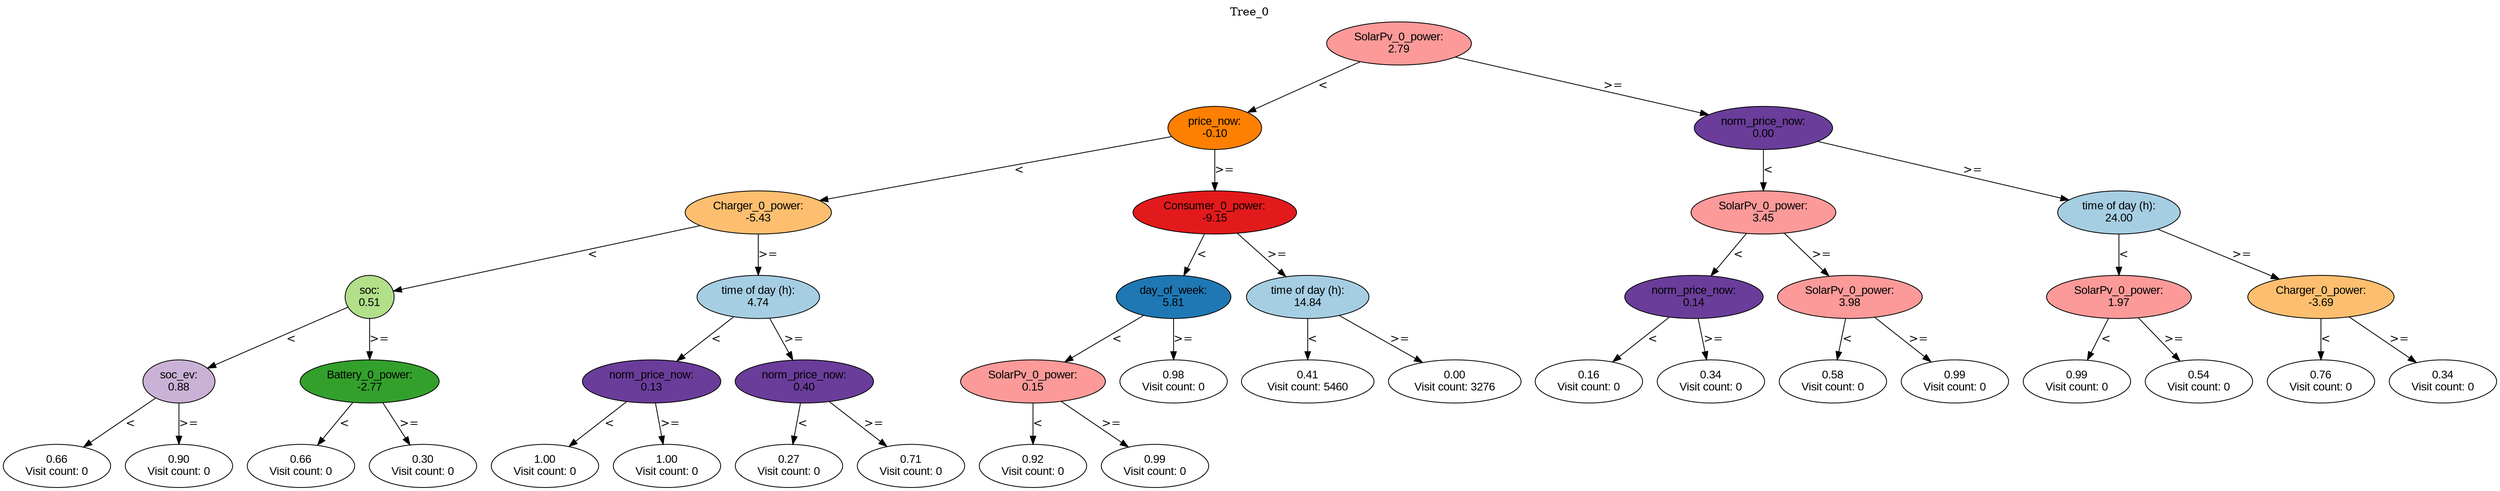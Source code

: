 digraph BST {
    node [fontname="Arial" style=filled colorscheme=paired12];
    0 [ label = "SolarPv_0_power:
2.79" fillcolor=5];
    1 [ label = "price_now:
-0.10" fillcolor=8];
    2 [ label = "Charger_0_power:
-5.43" fillcolor=7];
    3 [ label = "soc:
0.51" fillcolor=3];
    4 [ label = "soc_ev:
0.88" fillcolor=9];
    5 [ label = "0.66
Visit count: 0" fillcolor=white];
    6 [ label = "0.90
Visit count: 0" fillcolor=white];
    7 [ label = "Battery_0_power:
-2.77" fillcolor=4];
    8 [ label = "0.66
Visit count: 0" fillcolor=white];
    9 [ label = "0.30
Visit count: 0" fillcolor=white];
    10 [ label = "time of day (h):
4.74" fillcolor=1];
    11 [ label = "norm_price_now:
0.13" fillcolor=10];
    12 [ label = "1.00
Visit count: 0" fillcolor=white];
    13 [ label = "1.00
Visit count: 0" fillcolor=white];
    14 [ label = "norm_price_now:
0.40" fillcolor=10];
    15 [ label = "0.27
Visit count: 0" fillcolor=white];
    16 [ label = "0.71
Visit count: 0" fillcolor=white];
    17 [ label = "Consumer_0_power:
-9.15" fillcolor=6];
    18 [ label = "day_of_week:
5.81" fillcolor=2];
    19 [ label = "SolarPv_0_power:
0.15" fillcolor=5];
    20 [ label = "0.92
Visit count: 0" fillcolor=white];
    21 [ label = "0.99
Visit count: 0" fillcolor=white];
    22 [ label = "0.98
Visit count: 0" fillcolor=white];
    23 [ label = "time of day (h):
14.84" fillcolor=1];
    24 [ label = "0.41
Visit count: 5460" fillcolor=white];
    25 [ label = "0.00
Visit count: 3276" fillcolor=white];
    26 [ label = "norm_price_now:
0.00" fillcolor=10];
    27 [ label = "SolarPv_0_power:
3.45" fillcolor=5];
    28 [ label = "norm_price_now:
0.14" fillcolor=10];
    29 [ label = "0.16
Visit count: 0" fillcolor=white];
    30 [ label = "0.34
Visit count: 0" fillcolor=white];
    31 [ label = "SolarPv_0_power:
3.98" fillcolor=5];
    32 [ label = "0.58
Visit count: 0" fillcolor=white];
    33 [ label = "0.99
Visit count: 0" fillcolor=white];
    34 [ label = "time of day (h):
24.00" fillcolor=1];
    35 [ label = "SolarPv_0_power:
1.97" fillcolor=5];
    36 [ label = "0.99
Visit count: 0" fillcolor=white];
    37 [ label = "0.54
Visit count: 0" fillcolor=white];
    38 [ label = "Charger_0_power:
-3.69" fillcolor=7];
    39 [ label = "0.76
Visit count: 0" fillcolor=white];
    40 [ label = "0.34
Visit count: 0" fillcolor=white];

    0  -> 1[ label = "<"];
    0  -> 26[ label = ">="];
    1  -> 2[ label = "<"];
    1  -> 17[ label = ">="];
    2  -> 3[ label = "<"];
    2  -> 10[ label = ">="];
    3  -> 4[ label = "<"];
    3  -> 7[ label = ">="];
    4  -> 5[ label = "<"];
    4  -> 6[ label = ">="];
    7  -> 8[ label = "<"];
    7  -> 9[ label = ">="];
    10  -> 11[ label = "<"];
    10  -> 14[ label = ">="];
    11  -> 12[ label = "<"];
    11  -> 13[ label = ">="];
    14  -> 15[ label = "<"];
    14  -> 16[ label = ">="];
    17  -> 18[ label = "<"];
    17  -> 23[ label = ">="];
    18  -> 19[ label = "<"];
    18  -> 22[ label = ">="];
    19  -> 20[ label = "<"];
    19  -> 21[ label = ">="];
    23  -> 24[ label = "<"];
    23  -> 25[ label = ">="];
    26  -> 27[ label = "<"];
    26  -> 34[ label = ">="];
    27  -> 28[ label = "<"];
    27  -> 31[ label = ">="];
    28  -> 29[ label = "<"];
    28  -> 30[ label = ">="];
    31  -> 32[ label = "<"];
    31  -> 33[ label = ">="];
    34  -> 35[ label = "<"];
    34  -> 38[ label = ">="];
    35  -> 36[ label = "<"];
    35  -> 37[ label = ">="];
    38  -> 39[ label = "<"];
    38  -> 40[ label = ">="];

    labelloc="t";
    label="Tree_0";
}